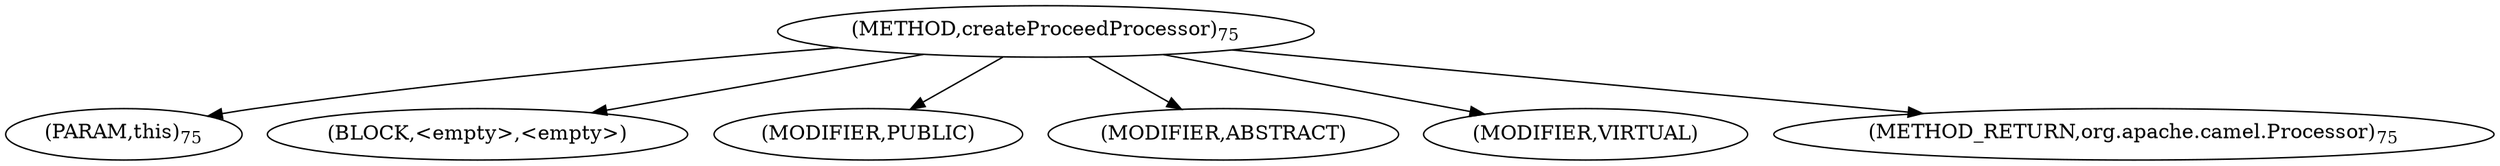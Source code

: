 digraph "createProceedProcessor" {  
"109" [label = <(METHOD,createProceedProcessor)<SUB>75</SUB>> ]
"110" [label = <(PARAM,this)<SUB>75</SUB>> ]
"111" [label = <(BLOCK,&lt;empty&gt;,&lt;empty&gt;)> ]
"112" [label = <(MODIFIER,PUBLIC)> ]
"113" [label = <(MODIFIER,ABSTRACT)> ]
"114" [label = <(MODIFIER,VIRTUAL)> ]
"115" [label = <(METHOD_RETURN,org.apache.camel.Processor)<SUB>75</SUB>> ]
  "109" -> "110" 
  "109" -> "111" 
  "109" -> "112" 
  "109" -> "113" 
  "109" -> "114" 
  "109" -> "115" 
}
